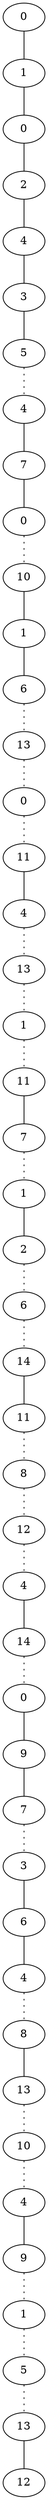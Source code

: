 graph {
a0 -- a1;
a1 -- a2;
a2 -- a3;
a3 -- a4;
a4 -- a5;
a5 -- a6;
a6 -- a7 [style=dotted];
a7 -- a8;
a8 -- a9;
a9 -- a10 [style=dotted];
a10 -- a11;
a11 -- a12;
a12 -- a13 [style=dotted];
a13 -- a14 [style=dotted];
a14 -- a15 [style=dotted];
a15 -- a16;
a16 -- a17 [style=dotted];
a17 -- a18 [style=dotted];
a18 -- a19 [style=dotted];
a19 -- a20;
a20 -- a21 [style=dotted];
a21 -- a22;
a22 -- a23 [style=dotted];
a23 -- a24 [style=dotted];
a24 -- a25;
a25 -- a26 [style=dotted];
a26 -- a27 [style=dotted];
a27 -- a28 [style=dotted];
a28 -- a29;
a29 -- a30 [style=dotted];
a30 -- a31;
a31 -- a32;
a32 -- a33 [style=dotted];
a33 -- a34;
a34 -- a35;
a35 -- a36 [style=dotted];
a36 -- a37;
a37 -- a38 [style=dotted];
a38 -- a39 [style=dotted];
a39 -- a40;
a40 -- a41 [style=dotted];
a41 -- a42 [style=dotted];
a42 -- a43 [style=dotted];
a43 -- a44;
a0[label=0];
a1[label=1];
a2[label=0];
a3[label=2];
a4[label=4];
a5[label=3];
a6[label=5];
a7[label=4];
a8[label=7];
a9[label=0];
a10[label=10];
a11[label=1];
a12[label=6];
a13[label=13];
a14[label=0];
a15[label=11];
a16[label=4];
a17[label=13];
a18[label=1];
a19[label=11];
a20[label=7];
a21[label=1];
a22[label=2];
a23[label=6];
a24[label=14];
a25[label=11];
a26[label=8];
a27[label=12];
a28[label=4];
a29[label=14];
a30[label=0];
a31[label=9];
a32[label=7];
a33[label=3];
a34[label=6];
a35[label=4];
a36[label=8];
a37[label=13];
a38[label=10];
a39[label=4];
a40[label=9];
a41[label=1];
a42[label=5];
a43[label=13];
a44[label=12];
}
